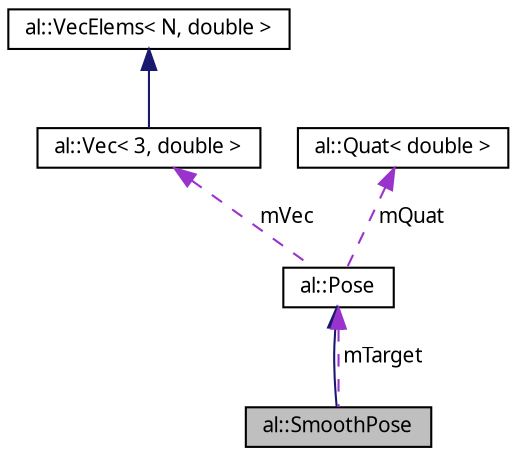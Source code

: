 digraph "al::SmoothPose"
{
 // LATEX_PDF_SIZE
  bgcolor="transparent";
  edge [fontname="FreeSans.ttf",fontsize="10",labelfontname="FreeSans.ttf",labelfontsize="10"];
  node [fontname="FreeSans.ttf",fontsize="10",shape=record];
  Node1 [label="al::SmoothPose",height=0.2,width=0.4,color="black", fillcolor="grey75", style="filled", fontcolor="black",tooltip="A Smoothed Pose."];
  Node2 -> Node1 [dir="back",color="midnightblue",fontsize="10",style="solid",fontname="FreeSans.ttf"];
  Node2 [label="al::Pose",height=0.2,width=0.4,color="black",URL="$classal_1_1_pose.html",tooltip="A local coordinate frame."];
  Node3 -> Node2 [dir="back",color="darkorchid3",fontsize="10",style="dashed",label=" mVec" ,fontname="FreeSans.ttf"];
  Node3 [label="al::Vec\< 3, double \>",height=0.2,width=0.4,color="black",URL="$classal_1_1_vec.html",tooltip=" "];
  Node4 -> Node3 [dir="back",color="midnightblue",fontsize="10",style="solid",fontname="FreeSans.ttf"];
  Node4 [label="al::VecElems\< N, double \>",height=0.2,width=0.4,color="black",URL="$structal_1_1_vec_elems.html",tooltip=" "];
  Node5 -> Node2 [dir="back",color="darkorchid3",fontsize="10",style="dashed",label=" mQuat" ,fontname="FreeSans.ttf"];
  Node5 [label="al::Quat\< double \>",height=0.2,width=0.4,color="black",URL="$classal_1_1_quat.html",tooltip=" "];
  Node2 -> Node1 [dir="back",color="darkorchid3",fontsize="10",style="dashed",label=" mTarget" ,fontname="FreeSans.ttf"];
}
